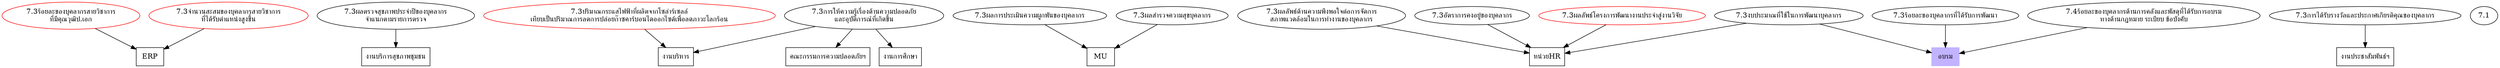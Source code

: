 digraph G {
    a1 [label="ERP",shape="box"];
    a2 [label="งานบริการสุขภาพชุมชน",shape="box"];
    a3 [label="งานบริหาร",shape="box"];
    a4 [label="คณะกรรมการความปลอดภัยฯ",shape="box"];
    a5 [label="งานการศึกษา",shape="box"];
    a6 [label="MU",shape="box"];
    a7 [label="หน่วยHR",shape="box"];
    a8 [label="อบรม",shape="box",style=filled,color=".7 .3 1.0"];
    a9 [label="งานประชาสัมพันธ์ฯ",shape="box"];
    7.1.1 [label="7.3ร้อยละของบุคลากรสายวิชาการ\nที่มีคุณวุฒิป.เอก",color=red];
    7.1.2 [label="7.3จำนวนสะสมของบุคลากรสายวิชาการ\nที่ได้รับตำแหน่งสูงขึ้น",color=red];
    7.2 [label="7.3ผลตรวจสุขภาพประจำปีของบุคลากร\nจำแนกตามรายการตรวจ"];
    7.3 [label="7.3การให้ความรู้เรื่องด้านความปลอดภัย\nและอุบัติการณ์ที่เกิดขึ้น"];
    7.4 [label="7.3ผลลัพธ์ด้านความพึงพอใจต่อการจัดการ\nสภาพแวดล้อมในการทำงานของบุคลากร"];
    7.5 [label="7.3ผลการประเมินความผูกพันของบุคลากร"];
    7.6 [label="7.3ผลสำรวจความสุขบุคลากร"];
    7.7 [label="7.3อัตราการคงอยู่ของบุคลากร"];
    7.8 [label="7.3ร้อยละของบุคลากรที่ได้รับการพัฒนา"];
    7.9 [label="7.3งบประมาณที่ใช้ในการพัฒนาบุคลากร"];
    7.10 [label="7.3การได้รับรางวัลและประกาศเกียรติคุณของบุคลากร"];
    7.11 [label="7.3ผลลัพธ์โครงการพัฒนางานประจำสู่งานวิจัย",color=red];
    7.12 [label="7.4ร้อยละของบุคลากรด้านการคลังและพัสดุที่ได้รับการอบรม\nทางด้านกฎหมาย ระเบียบ ข้อบังคับ"];
    7.13 [label="7.3ปริมาณกระแสไฟฟ้าที่ผลิตจากโซล่าร์เซลล์\nเทียบเป็นปริมาณการลดการปล่อยก๊าซคาร์บอนไดออกไซด์เพื่อลดภาวะโลกร้อน",color=red];
    7.1.1->a1;
    7.1.2->a1;
    7.2->a2;
    7.3->a3,a4,a5;
    7.5,7.6->a6;
    7.4,7.7,7.11->a7;
    7.8,7.12->a8;
    7.9->a7,a8;
    7.10->a9;
    7.13->a3;







}